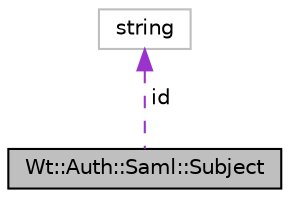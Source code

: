 digraph "Wt::Auth::Saml::Subject"
{
 // LATEX_PDF_SIZE
  edge [fontname="Helvetica",fontsize="10",labelfontname="Helvetica",labelfontsize="10"];
  node [fontname="Helvetica",fontsize="10",shape=record];
  Node1 [label="Wt::Auth::Saml::Subject",height=0.2,width=0.4,color="black", fillcolor="grey75", style="filled", fontcolor="black",tooltip="A SAML Subject (saml-core-2.0-os, section 2.4.1)"];
  Node2 -> Node1 [dir="back",color="darkorchid3",fontsize="10",style="dashed",label=" id" ,fontname="Helvetica"];
  Node2 [label="string",height=0.2,width=0.4,color="grey75", fillcolor="white", style="filled",tooltip=" "];
}
